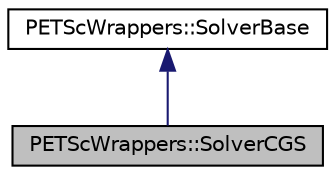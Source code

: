 digraph "PETScWrappers::SolverCGS"
{
 // LATEX_PDF_SIZE
  edge [fontname="Helvetica",fontsize="10",labelfontname="Helvetica",labelfontsize="10"];
  node [fontname="Helvetica",fontsize="10",shape=record];
  Node1 [label="PETScWrappers::SolverCGS",height=0.2,width=0.4,color="black", fillcolor="grey75", style="filled", fontcolor="black",tooltip=" "];
  Node2 -> Node1 [dir="back",color="midnightblue",fontsize="10",style="solid",fontname="Helvetica"];
  Node2 [label="PETScWrappers::SolverBase",height=0.2,width=0.4,color="black", fillcolor="white", style="filled",URL="$classPETScWrappers_1_1SolverBase.html",tooltip=" "];
}
